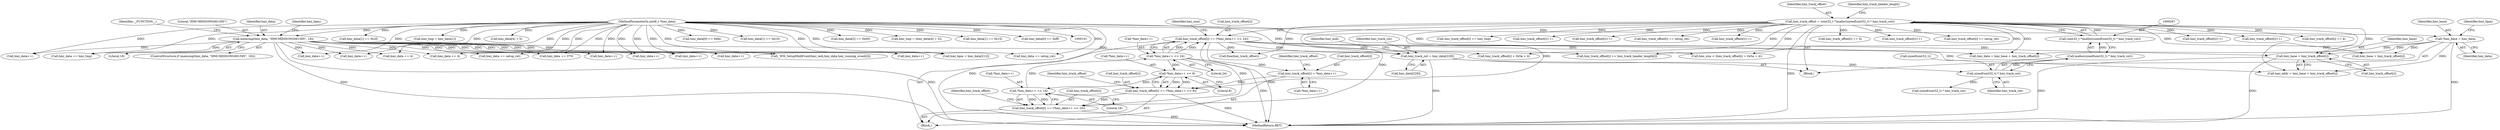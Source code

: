 digraph "0_wildmidi_660b513d99bced8783a4a5984ac2f742c74ebbdd@array" {
"1000404" [label="(Call,hmi_base + hmi_track_offset[i])"];
"1000110" [label="(Call,*hmi_base = hmi_data)"];
"1000102" [label="(MethodParameterIn,uint8_t *hmi_data)"];
"1000264" [label="(Call,hmi_track_offset = (uint32_t *)malloc(sizeof(uint32_t) * hmi_track_cnt))"];
"1000266" [label="(Call,(uint32_t *)malloc(sizeof(uint32_t) * hmi_track_cnt))"];
"1000268" [label="(Call,malloc(sizeof(uint32_t) * hmi_track_cnt))"];
"1000269" [label="(Call,sizeof(uint32_t) * hmi_track_cnt)"];
"1000218" [label="(Call,hmi_track_cnt = hmi_data[228])"];
"1000197" [label="(Call,memcmp(hmi_data, \"HMI-MIDISONG061595\", 18))"];
"1000375" [label="(Call,hmi_track_offset[i] += (*hmi_data++ << 24))"];
"1000379" [label="(Call,*hmi_data++ << 24)"];
"1000370" [label="(Call,*hmi_data++ << 16)"];
"1000361" [label="(Call,*hmi_data++ << 8)"];
"1000366" [label="(Call,hmi_track_offset[i] += (*hmi_data++ << 16))"];
"1000357" [label="(Call,hmi_track_offset[i] += (*hmi_data++ << 8))"];
"1000350" [label="(Call,hmi_track_offset[i] = *hmi_data++)"];
"1000224" [label="(Identifier,hmi_mdi)"];
"1000748" [label="(Call,hmi_base + hmi_track_offset[i])"];
"1000385" [label="(Call,hmi_size < (hmi_track_offset[i] + 0x5a + 4))"];
"1001013" [label="(Call,hmi_track_offset[i]++)"];
"1000359" [label="(Identifier,hmi_track_offset)"];
"1001116" [label="(Call,hmi_track_offset[i]++)"];
"1000367" [label="(Call,hmi_track_offset[i])"];
"1000203" [label="(Identifier,__FUNCTION__)"];
"1000406" [label="(Call,hmi_track_offset[i])"];
"1000264" [label="(Call,hmi_track_offset = (uint32_t *)malloc(sizeof(uint32_t) * hmi_track_cnt))"];
"1000806" [label="(Call,hmi_track_offset[i] += 4)"];
"1000386" [label="(Identifier,hmi_size)"];
"1000970" [label="(Call,hmi_data += setup_ret)"];
"1000357" [label="(Call,hmi_track_offset[i] += (*hmi_data++ << 8))"];
"1001286" [label="(MethodReturn,RET)"];
"1000272" [label="(Identifier,hmi_track_cnt)"];
"1001264" [label="(Call,free(hmi_track_offset))"];
"1000375" [label="(Call,hmi_track_offset[i] += (*hmi_data++ << 24))"];
"1000782" [label="(Call,hmi_track_offset[i] += hmi_tmp)"];
"1000405" [label="(Identifier,hmi_base)"];
"1000519" [label="(Call,hmi_track_offset[i]++)"];
"1000371" [label="(Call,*hmi_data++)"];
"1000497" [label="(Call,hmi_track_offset[i]++)"];
"1000362" [label="(Call,*hmi_data++)"];
"1000312" [label="(Call,hmi_data += 370)"];
"1000268" [label="(Call,malloc(sizeof(uint32_t) * hmi_track_cnt))"];
"1000355" [label="(Call,hmi_data++)"];
"1000973" [label="(Call,hmi_track_offset[i] += setup_ret)"];
"1000404" [label="(Call,hmi_base + hmi_track_offset[i])"];
"1000270" [label="(Call,sizeof(uint32_t))"];
"1001140" [label="(Call,hmi_track_offset[i]++)"];
"1000199" [label="(Literal,\"HMI-MIDISONG061595\")"];
"1000361" [label="(Call,*hmi_data++ << 8)"];
"1000834" [label="(Call,hmi_data[1] == 0x2f)"];
"1000265" [label="(Identifier,hmi_track_offset)"];
"1000366" [label="(Call,hmi_track_offset[i] += (*hmi_data++ << 16))"];
"1000115" [label="(Identifier,hmi_bpm)"];
"1000381" [label="(Call,hmi_data++)"];
"1000198" [label="(Identifier,hmi_data)"];
"1000943" [label="(Call,hmi_tmp = hmi_data[1])"];
"1000376" [label="(Call,hmi_track_offset[i])"];
"1000387" [label="(Call,hmi_track_offset[i] + 0x5a + 4)"];
"1001011" [label="(Call,hmi_data++)"];
"1000774" [label="(Call,hmi_data[4] + 5)"];
"1000102" [label="(MethodParameterIn,uint8_t *hmi_data)"];
"1000350" [label="(Call,hmi_track_offset[i] = *hmi_data++)"];
"1000779" [label="(Call,hmi_data += hmi_tmp)"];
"1001138" [label="(Call,hmi_data++)"];
"1000104" [label="(Block,)"];
"1000379" [label="(Call,*hmi_data++ << 24)"];
"1001039" [label="(Call,hmi_data++)"];
"1000803" [label="(Call,hmi_data += 4)"];
"1000795" [label="(Call,hmi_data += 4)"];
"1000461" [label="(Call,hmi_track_offset[i] += hmi_track_header_length[i])"];
"1000200" [label="(Literal,18)"];
"1001084" [label="(Call,hmi_data += setup_ret)"];
"1000383" [label="(Literal,24)"];
"1001114" [label="(Call,hmi_data++)"];
"1000380" [label="(Call,*hmi_data++)"];
"1000746" [label="(Call,hmi_data = hmi_base + hmi_track_offset[i])"];
"1000377" [label="(Identifier,hmi_track_offset)"];
"1000110" [label="(Call,*hmi_base = hmi_data)"];
"1000269" [label="(Call,sizeof(uint32_t) * hmi_track_cnt)"];
"1000266" [label="(Call,(uint32_t *)malloc(sizeof(uint32_t) * hmi_track_cnt))"];
"1000211" [label="(Identifier,hmi_bpm)"];
"1000197" [label="(Call,memcmp(hmi_data, \"HMI-MIDISONG061595\", 18))"];
"1000374" [label="(Literal,16)"];
"1000363" [label="(Call,hmi_data++)"];
"1000351" [label="(Call,hmi_track_offset[i])"];
"1000112" [label="(Identifier,hmi_data)"];
"1000817" [label="(Call,_WM_SetupMidiEvent(hmi_mdi,hmi_data,hmi_running_event[i]))"];
"1000196" [label="(ControlStructure,if (memcmp(hmi_data, \"HMI-MIDISONG061595\", 18)))"];
"1000349" [label="(Block,)"];
"1000365" [label="(Literal,8)"];
"1000798" [label="(Call,hmi_track_offset[i] += 4)"];
"1001041" [label="(Call,hmi_track_offset[i]++)"];
"1000276" [label="(Call,sizeof(uint32_t) * hmi_track_cnt)"];
"1000759" [label="(Call,hmi_data[0] == 0xfe)"];
"1000766" [label="(Call,hmi_data[1] == 0x10)"];
"1001087" [label="(Call,hmi_track_offset[i] += setup_ret)"];
"1000372" [label="(Call,hmi_data++)"];
"1000220" [label="(Call,hmi_data[228])"];
"1000218" [label="(Call,hmi_track_cnt = hmi_data[228])"];
"1000210" [label="(Call,hmi_bpm = hmi_data[212])"];
"1000368" [label="(Identifier,hmi_track_offset)"];
"1000354" [label="(Call,*hmi_data++)"];
"1000839" [label="(Call,hmi_data[2] == 0x00)"];
"1000219" [label="(Identifier,hmi_track_cnt)"];
"1000402" [label="(Call,hmi_addr = hmi_base + hmi_track_offset[i])"];
"1000370" [label="(Call,*hmi_data++ << 16)"];
"1000111" [label="(Identifier,hmi_base)"];
"1000358" [label="(Call,hmi_track_offset[i])"];
"1000772" [label="(Call,hmi_tmp = (hmi_data[4] + 5))"];
"1000789" [label="(Call,hmi_data[1] == 0x15)"];
"1000828" [label="(Call,hmi_data[0] == 0xff)"];
"1000274" [label="(Identifier,hmi_track_header_length)"];
"1000404" -> "1000402"  [label="AST: "];
"1000404" -> "1000406"  [label="CFG: "];
"1000405" -> "1000404"  [label="AST: "];
"1000406" -> "1000404"  [label="AST: "];
"1000402" -> "1000404"  [label="CFG: "];
"1000404" -> "1001286"  [label="DDG: "];
"1000404" -> "1001286"  [label="DDG: "];
"1000110" -> "1000404"  [label="DDG: "];
"1000264" -> "1000404"  [label="DDG: "];
"1000375" -> "1000404"  [label="DDG: "];
"1000110" -> "1000104"  [label="AST: "];
"1000110" -> "1000112"  [label="CFG: "];
"1000111" -> "1000110"  [label="AST: "];
"1000112" -> "1000110"  [label="AST: "];
"1000115" -> "1000110"  [label="CFG: "];
"1000110" -> "1001286"  [label="DDG: "];
"1000102" -> "1000110"  [label="DDG: "];
"1000110" -> "1000402"  [label="DDG: "];
"1000110" -> "1000746"  [label="DDG: "];
"1000110" -> "1000748"  [label="DDG: "];
"1000102" -> "1000101"  [label="AST: "];
"1000102" -> "1001286"  [label="DDG: "];
"1000102" -> "1000197"  [label="DDG: "];
"1000102" -> "1000210"  [label="DDG: "];
"1000102" -> "1000218"  [label="DDG: "];
"1000102" -> "1000312"  [label="DDG: "];
"1000102" -> "1000355"  [label="DDG: "];
"1000102" -> "1000363"  [label="DDG: "];
"1000102" -> "1000372"  [label="DDG: "];
"1000102" -> "1000381"  [label="DDG: "];
"1000102" -> "1000746"  [label="DDG: "];
"1000102" -> "1000759"  [label="DDG: "];
"1000102" -> "1000766"  [label="DDG: "];
"1000102" -> "1000772"  [label="DDG: "];
"1000102" -> "1000774"  [label="DDG: "];
"1000102" -> "1000779"  [label="DDG: "];
"1000102" -> "1000789"  [label="DDG: "];
"1000102" -> "1000795"  [label="DDG: "];
"1000102" -> "1000803"  [label="DDG: "];
"1000102" -> "1000817"  [label="DDG: "];
"1000102" -> "1000828"  [label="DDG: "];
"1000102" -> "1000834"  [label="DDG: "];
"1000102" -> "1000839"  [label="DDG: "];
"1000102" -> "1000943"  [label="DDG: "];
"1000102" -> "1000970"  [label="DDG: "];
"1000102" -> "1001011"  [label="DDG: "];
"1000102" -> "1001039"  [label="DDG: "];
"1000102" -> "1001084"  [label="DDG: "];
"1000102" -> "1001114"  [label="DDG: "];
"1000102" -> "1001138"  [label="DDG: "];
"1000264" -> "1000104"  [label="AST: "];
"1000264" -> "1000266"  [label="CFG: "];
"1000265" -> "1000264"  [label="AST: "];
"1000266" -> "1000264"  [label="AST: "];
"1000274" -> "1000264"  [label="CFG: "];
"1000264" -> "1001286"  [label="DDG: "];
"1000266" -> "1000264"  [label="DDG: "];
"1000264" -> "1000357"  [label="DDG: "];
"1000264" -> "1000366"  [label="DDG: "];
"1000264" -> "1000375"  [label="DDG: "];
"1000264" -> "1000385"  [label="DDG: "];
"1000264" -> "1000387"  [label="DDG: "];
"1000264" -> "1000402"  [label="DDG: "];
"1000264" -> "1000461"  [label="DDG: "];
"1000264" -> "1000497"  [label="DDG: "];
"1000264" -> "1000519"  [label="DDG: "];
"1000264" -> "1000746"  [label="DDG: "];
"1000264" -> "1000748"  [label="DDG: "];
"1000264" -> "1000782"  [label="DDG: "];
"1000264" -> "1000798"  [label="DDG: "];
"1000264" -> "1000806"  [label="DDG: "];
"1000264" -> "1000973"  [label="DDG: "];
"1000264" -> "1001013"  [label="DDG: "];
"1000264" -> "1001041"  [label="DDG: "];
"1000264" -> "1001087"  [label="DDG: "];
"1000264" -> "1001116"  [label="DDG: "];
"1000264" -> "1001140"  [label="DDG: "];
"1000264" -> "1001264"  [label="DDG: "];
"1000266" -> "1000268"  [label="CFG: "];
"1000267" -> "1000266"  [label="AST: "];
"1000268" -> "1000266"  [label="AST: "];
"1000268" -> "1000266"  [label="DDG: "];
"1000268" -> "1000269"  [label="CFG: "];
"1000269" -> "1000268"  [label="AST: "];
"1000269" -> "1000268"  [label="DDG: "];
"1000269" -> "1000272"  [label="CFG: "];
"1000270" -> "1000269"  [label="AST: "];
"1000272" -> "1000269"  [label="AST: "];
"1000218" -> "1000269"  [label="DDG: "];
"1000269" -> "1000276"  [label="DDG: "];
"1000218" -> "1000104"  [label="AST: "];
"1000218" -> "1000220"  [label="CFG: "];
"1000219" -> "1000218"  [label="AST: "];
"1000220" -> "1000218"  [label="AST: "];
"1000224" -> "1000218"  [label="CFG: "];
"1000218" -> "1001286"  [label="DDG: "];
"1000197" -> "1000218"  [label="DDG: "];
"1000197" -> "1000196"  [label="AST: "];
"1000197" -> "1000200"  [label="CFG: "];
"1000198" -> "1000197"  [label="AST: "];
"1000199" -> "1000197"  [label="AST: "];
"1000200" -> "1000197"  [label="AST: "];
"1000203" -> "1000197"  [label="CFG: "];
"1000211" -> "1000197"  [label="CFG: "];
"1000197" -> "1001286"  [label="DDG: "];
"1000197" -> "1001286"  [label="DDG: "];
"1000197" -> "1000210"  [label="DDG: "];
"1000197" -> "1000312"  [label="DDG: "];
"1000197" -> "1000355"  [label="DDG: "];
"1000197" -> "1000363"  [label="DDG: "];
"1000197" -> "1000372"  [label="DDG: "];
"1000197" -> "1000381"  [label="DDG: "];
"1000197" -> "1000779"  [label="DDG: "];
"1000197" -> "1000795"  [label="DDG: "];
"1000197" -> "1000803"  [label="DDG: "];
"1000197" -> "1000817"  [label="DDG: "];
"1000197" -> "1000970"  [label="DDG: "];
"1000197" -> "1001011"  [label="DDG: "];
"1000197" -> "1001039"  [label="DDG: "];
"1000197" -> "1001084"  [label="DDG: "];
"1000197" -> "1001114"  [label="DDG: "];
"1000197" -> "1001138"  [label="DDG: "];
"1000375" -> "1000349"  [label="AST: "];
"1000375" -> "1000379"  [label="CFG: "];
"1000376" -> "1000375"  [label="AST: "];
"1000379" -> "1000375"  [label="AST: "];
"1000386" -> "1000375"  [label="CFG: "];
"1000375" -> "1001286"  [label="DDG: "];
"1000379" -> "1000375"  [label="DDG: "];
"1000379" -> "1000375"  [label="DDG: "];
"1000366" -> "1000375"  [label="DDG: "];
"1000375" -> "1000385"  [label="DDG: "];
"1000375" -> "1000387"  [label="DDG: "];
"1000375" -> "1000402"  [label="DDG: "];
"1000375" -> "1000461"  [label="DDG: "];
"1000375" -> "1001264"  [label="DDG: "];
"1000379" -> "1000383"  [label="CFG: "];
"1000380" -> "1000379"  [label="AST: "];
"1000383" -> "1000379"  [label="AST: "];
"1000379" -> "1001286"  [label="DDG: "];
"1000379" -> "1000350"  [label="DDG: "];
"1000379" -> "1000361"  [label="DDG: "];
"1000370" -> "1000379"  [label="DDG: "];
"1000370" -> "1000366"  [label="AST: "];
"1000370" -> "1000374"  [label="CFG: "];
"1000371" -> "1000370"  [label="AST: "];
"1000374" -> "1000370"  [label="AST: "];
"1000366" -> "1000370"  [label="CFG: "];
"1000370" -> "1000366"  [label="DDG: "];
"1000370" -> "1000366"  [label="DDG: "];
"1000361" -> "1000370"  [label="DDG: "];
"1000361" -> "1000357"  [label="AST: "];
"1000361" -> "1000365"  [label="CFG: "];
"1000362" -> "1000361"  [label="AST: "];
"1000365" -> "1000361"  [label="AST: "];
"1000357" -> "1000361"  [label="CFG: "];
"1000361" -> "1000357"  [label="DDG: "];
"1000361" -> "1000357"  [label="DDG: "];
"1000366" -> "1000349"  [label="AST: "];
"1000367" -> "1000366"  [label="AST: "];
"1000377" -> "1000366"  [label="CFG: "];
"1000366" -> "1001286"  [label="DDG: "];
"1000357" -> "1000366"  [label="DDG: "];
"1000357" -> "1000349"  [label="AST: "];
"1000358" -> "1000357"  [label="AST: "];
"1000368" -> "1000357"  [label="CFG: "];
"1000357" -> "1001286"  [label="DDG: "];
"1000350" -> "1000357"  [label="DDG: "];
"1000350" -> "1000349"  [label="AST: "];
"1000350" -> "1000354"  [label="CFG: "];
"1000351" -> "1000350"  [label="AST: "];
"1000354" -> "1000350"  [label="AST: "];
"1000359" -> "1000350"  [label="CFG: "];
}
